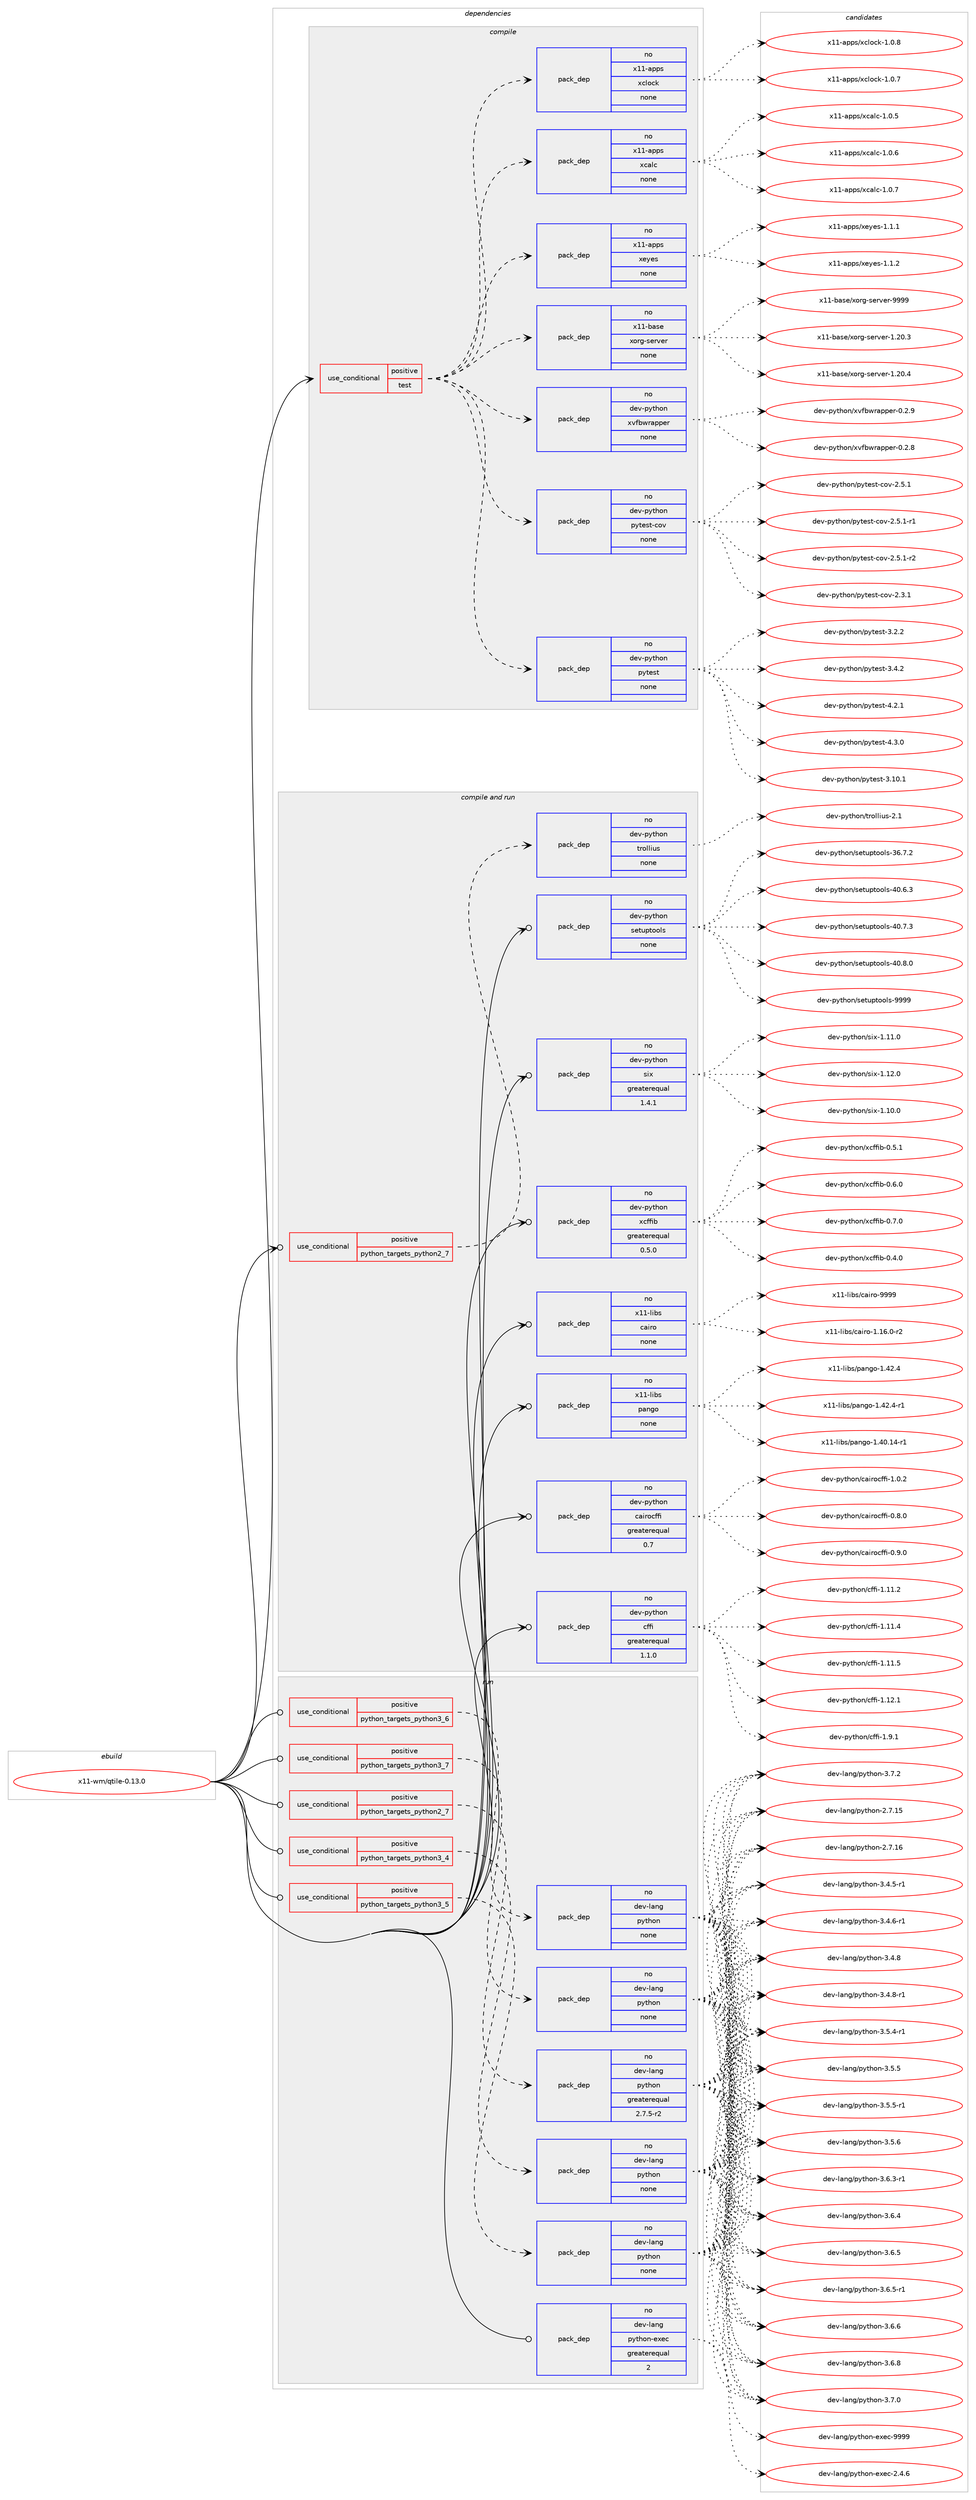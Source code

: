 digraph prolog {

# *************
# Graph options
# *************

newrank=true;
concentrate=true;
compound=true;
graph [rankdir=LR,fontname=Helvetica,fontsize=10,ranksep=1.5];#, ranksep=2.5, nodesep=0.2];
edge  [arrowhead=vee];
node  [fontname=Helvetica,fontsize=10];

# **********
# The ebuild
# **********

subgraph cluster_leftcol {
color=gray;
rank=same;
label=<<i>ebuild</i>>;
id [label="x11-wm/qtile-0.13.0", color=red, width=4, href="../x11-wm/qtile-0.13.0.svg"];
}

# ****************
# The dependencies
# ****************

subgraph cluster_midcol {
color=gray;
label=<<i>dependencies</i>>;
subgraph cluster_compile {
fillcolor="#eeeeee";
style=filled;
label=<<i>compile</i>>;
subgraph cond467529 {
dependency1771552 [label=<<TABLE BORDER="0" CELLBORDER="1" CELLSPACING="0" CELLPADDING="4"><TR><TD ROWSPAN="3" CELLPADDING="10">use_conditional</TD></TR><TR><TD>positive</TD></TR><TR><TD>test</TD></TR></TABLE>>, shape=none, color=red];
subgraph pack1274119 {
dependency1771553 [label=<<TABLE BORDER="0" CELLBORDER="1" CELLSPACING="0" CELLPADDING="4" WIDTH="220"><TR><TD ROWSPAN="6" CELLPADDING="30">pack_dep</TD></TR><TR><TD WIDTH="110">no</TD></TR><TR><TD>dev-python</TD></TR><TR><TD>pytest</TD></TR><TR><TD>none</TD></TR><TR><TD></TD></TR></TABLE>>, shape=none, color=blue];
}
dependency1771552:e -> dependency1771553:w [weight=20,style="dashed",arrowhead="vee"];
subgraph pack1274120 {
dependency1771554 [label=<<TABLE BORDER="0" CELLBORDER="1" CELLSPACING="0" CELLPADDING="4" WIDTH="220"><TR><TD ROWSPAN="6" CELLPADDING="30">pack_dep</TD></TR><TR><TD WIDTH="110">no</TD></TR><TR><TD>dev-python</TD></TR><TR><TD>pytest-cov</TD></TR><TR><TD>none</TD></TR><TR><TD></TD></TR></TABLE>>, shape=none, color=blue];
}
dependency1771552:e -> dependency1771554:w [weight=20,style="dashed",arrowhead="vee"];
subgraph pack1274121 {
dependency1771555 [label=<<TABLE BORDER="0" CELLBORDER="1" CELLSPACING="0" CELLPADDING="4" WIDTH="220"><TR><TD ROWSPAN="6" CELLPADDING="30">pack_dep</TD></TR><TR><TD WIDTH="110">no</TD></TR><TR><TD>dev-python</TD></TR><TR><TD>xvfbwrapper</TD></TR><TR><TD>none</TD></TR><TR><TD></TD></TR></TABLE>>, shape=none, color=blue];
}
dependency1771552:e -> dependency1771555:w [weight=20,style="dashed",arrowhead="vee"];
subgraph pack1274122 {
dependency1771556 [label=<<TABLE BORDER="0" CELLBORDER="1" CELLSPACING="0" CELLPADDING="4" WIDTH="220"><TR><TD ROWSPAN="6" CELLPADDING="30">pack_dep</TD></TR><TR><TD WIDTH="110">no</TD></TR><TR><TD>x11-base</TD></TR><TR><TD>xorg-server</TD></TR><TR><TD>none</TD></TR><TR><TD></TD></TR></TABLE>>, shape=none, color=blue];
}
dependency1771552:e -> dependency1771556:w [weight=20,style="dashed",arrowhead="vee"];
subgraph pack1274123 {
dependency1771557 [label=<<TABLE BORDER="0" CELLBORDER="1" CELLSPACING="0" CELLPADDING="4" WIDTH="220"><TR><TD ROWSPAN="6" CELLPADDING="30">pack_dep</TD></TR><TR><TD WIDTH="110">no</TD></TR><TR><TD>x11-apps</TD></TR><TR><TD>xeyes</TD></TR><TR><TD>none</TD></TR><TR><TD></TD></TR></TABLE>>, shape=none, color=blue];
}
dependency1771552:e -> dependency1771557:w [weight=20,style="dashed",arrowhead="vee"];
subgraph pack1274124 {
dependency1771558 [label=<<TABLE BORDER="0" CELLBORDER="1" CELLSPACING="0" CELLPADDING="4" WIDTH="220"><TR><TD ROWSPAN="6" CELLPADDING="30">pack_dep</TD></TR><TR><TD WIDTH="110">no</TD></TR><TR><TD>x11-apps</TD></TR><TR><TD>xcalc</TD></TR><TR><TD>none</TD></TR><TR><TD></TD></TR></TABLE>>, shape=none, color=blue];
}
dependency1771552:e -> dependency1771558:w [weight=20,style="dashed",arrowhead="vee"];
subgraph pack1274125 {
dependency1771559 [label=<<TABLE BORDER="0" CELLBORDER="1" CELLSPACING="0" CELLPADDING="4" WIDTH="220"><TR><TD ROWSPAN="6" CELLPADDING="30">pack_dep</TD></TR><TR><TD WIDTH="110">no</TD></TR><TR><TD>x11-apps</TD></TR><TR><TD>xclock</TD></TR><TR><TD>none</TD></TR><TR><TD></TD></TR></TABLE>>, shape=none, color=blue];
}
dependency1771552:e -> dependency1771559:w [weight=20,style="dashed",arrowhead="vee"];
}
id:e -> dependency1771552:w [weight=20,style="solid",arrowhead="vee"];
}
subgraph cluster_compileandrun {
fillcolor="#eeeeee";
style=filled;
label=<<i>compile and run</i>>;
subgraph cond467530 {
dependency1771560 [label=<<TABLE BORDER="0" CELLBORDER="1" CELLSPACING="0" CELLPADDING="4"><TR><TD ROWSPAN="3" CELLPADDING="10">use_conditional</TD></TR><TR><TD>positive</TD></TR><TR><TD>python_targets_python2_7</TD></TR></TABLE>>, shape=none, color=red];
subgraph pack1274126 {
dependency1771561 [label=<<TABLE BORDER="0" CELLBORDER="1" CELLSPACING="0" CELLPADDING="4" WIDTH="220"><TR><TD ROWSPAN="6" CELLPADDING="30">pack_dep</TD></TR><TR><TD WIDTH="110">no</TD></TR><TR><TD>dev-python</TD></TR><TR><TD>trollius</TD></TR><TR><TD>none</TD></TR><TR><TD></TD></TR></TABLE>>, shape=none, color=blue];
}
dependency1771560:e -> dependency1771561:w [weight=20,style="dashed",arrowhead="vee"];
}
id:e -> dependency1771560:w [weight=20,style="solid",arrowhead="odotvee"];
subgraph pack1274127 {
dependency1771562 [label=<<TABLE BORDER="0" CELLBORDER="1" CELLSPACING="0" CELLPADDING="4" WIDTH="220"><TR><TD ROWSPAN="6" CELLPADDING="30">pack_dep</TD></TR><TR><TD WIDTH="110">no</TD></TR><TR><TD>dev-python</TD></TR><TR><TD>cairocffi</TD></TR><TR><TD>greaterequal</TD></TR><TR><TD>0.7</TD></TR></TABLE>>, shape=none, color=blue];
}
id:e -> dependency1771562:w [weight=20,style="solid",arrowhead="odotvee"];
subgraph pack1274128 {
dependency1771563 [label=<<TABLE BORDER="0" CELLBORDER="1" CELLSPACING="0" CELLPADDING="4" WIDTH="220"><TR><TD ROWSPAN="6" CELLPADDING="30">pack_dep</TD></TR><TR><TD WIDTH="110">no</TD></TR><TR><TD>dev-python</TD></TR><TR><TD>cffi</TD></TR><TR><TD>greaterequal</TD></TR><TR><TD>1.1.0</TD></TR></TABLE>>, shape=none, color=blue];
}
id:e -> dependency1771563:w [weight=20,style="solid",arrowhead="odotvee"];
subgraph pack1274129 {
dependency1771564 [label=<<TABLE BORDER="0" CELLBORDER="1" CELLSPACING="0" CELLPADDING="4" WIDTH="220"><TR><TD ROWSPAN="6" CELLPADDING="30">pack_dep</TD></TR><TR><TD WIDTH="110">no</TD></TR><TR><TD>dev-python</TD></TR><TR><TD>setuptools</TD></TR><TR><TD>none</TD></TR><TR><TD></TD></TR></TABLE>>, shape=none, color=blue];
}
id:e -> dependency1771564:w [weight=20,style="solid",arrowhead="odotvee"];
subgraph pack1274130 {
dependency1771565 [label=<<TABLE BORDER="0" CELLBORDER="1" CELLSPACING="0" CELLPADDING="4" WIDTH="220"><TR><TD ROWSPAN="6" CELLPADDING="30">pack_dep</TD></TR><TR><TD WIDTH="110">no</TD></TR><TR><TD>dev-python</TD></TR><TR><TD>six</TD></TR><TR><TD>greaterequal</TD></TR><TR><TD>1.4.1</TD></TR></TABLE>>, shape=none, color=blue];
}
id:e -> dependency1771565:w [weight=20,style="solid",arrowhead="odotvee"];
subgraph pack1274131 {
dependency1771566 [label=<<TABLE BORDER="0" CELLBORDER="1" CELLSPACING="0" CELLPADDING="4" WIDTH="220"><TR><TD ROWSPAN="6" CELLPADDING="30">pack_dep</TD></TR><TR><TD WIDTH="110">no</TD></TR><TR><TD>dev-python</TD></TR><TR><TD>xcffib</TD></TR><TR><TD>greaterequal</TD></TR><TR><TD>0.5.0</TD></TR></TABLE>>, shape=none, color=blue];
}
id:e -> dependency1771566:w [weight=20,style="solid",arrowhead="odotvee"];
subgraph pack1274132 {
dependency1771567 [label=<<TABLE BORDER="0" CELLBORDER="1" CELLSPACING="0" CELLPADDING="4" WIDTH="220"><TR><TD ROWSPAN="6" CELLPADDING="30">pack_dep</TD></TR><TR><TD WIDTH="110">no</TD></TR><TR><TD>x11-libs</TD></TR><TR><TD>cairo</TD></TR><TR><TD>none</TD></TR><TR><TD></TD></TR></TABLE>>, shape=none, color=blue];
}
id:e -> dependency1771567:w [weight=20,style="solid",arrowhead="odotvee"];
subgraph pack1274133 {
dependency1771568 [label=<<TABLE BORDER="0" CELLBORDER="1" CELLSPACING="0" CELLPADDING="4" WIDTH="220"><TR><TD ROWSPAN="6" CELLPADDING="30">pack_dep</TD></TR><TR><TD WIDTH="110">no</TD></TR><TR><TD>x11-libs</TD></TR><TR><TD>pango</TD></TR><TR><TD>none</TD></TR><TR><TD></TD></TR></TABLE>>, shape=none, color=blue];
}
id:e -> dependency1771568:w [weight=20,style="solid",arrowhead="odotvee"];
}
subgraph cluster_run {
fillcolor="#eeeeee";
style=filled;
label=<<i>run</i>>;
subgraph cond467531 {
dependency1771569 [label=<<TABLE BORDER="0" CELLBORDER="1" CELLSPACING="0" CELLPADDING="4"><TR><TD ROWSPAN="3" CELLPADDING="10">use_conditional</TD></TR><TR><TD>positive</TD></TR><TR><TD>python_targets_python2_7</TD></TR></TABLE>>, shape=none, color=red];
subgraph pack1274134 {
dependency1771570 [label=<<TABLE BORDER="0" CELLBORDER="1" CELLSPACING="0" CELLPADDING="4" WIDTH="220"><TR><TD ROWSPAN="6" CELLPADDING="30">pack_dep</TD></TR><TR><TD WIDTH="110">no</TD></TR><TR><TD>dev-lang</TD></TR><TR><TD>python</TD></TR><TR><TD>greaterequal</TD></TR><TR><TD>2.7.5-r2</TD></TR></TABLE>>, shape=none, color=blue];
}
dependency1771569:e -> dependency1771570:w [weight=20,style="dashed",arrowhead="vee"];
}
id:e -> dependency1771569:w [weight=20,style="solid",arrowhead="odot"];
subgraph cond467532 {
dependency1771571 [label=<<TABLE BORDER="0" CELLBORDER="1" CELLSPACING="0" CELLPADDING="4"><TR><TD ROWSPAN="3" CELLPADDING="10">use_conditional</TD></TR><TR><TD>positive</TD></TR><TR><TD>python_targets_python3_4</TD></TR></TABLE>>, shape=none, color=red];
subgraph pack1274135 {
dependency1771572 [label=<<TABLE BORDER="0" CELLBORDER="1" CELLSPACING="0" CELLPADDING="4" WIDTH="220"><TR><TD ROWSPAN="6" CELLPADDING="30">pack_dep</TD></TR><TR><TD WIDTH="110">no</TD></TR><TR><TD>dev-lang</TD></TR><TR><TD>python</TD></TR><TR><TD>none</TD></TR><TR><TD></TD></TR></TABLE>>, shape=none, color=blue];
}
dependency1771571:e -> dependency1771572:w [weight=20,style="dashed",arrowhead="vee"];
}
id:e -> dependency1771571:w [weight=20,style="solid",arrowhead="odot"];
subgraph cond467533 {
dependency1771573 [label=<<TABLE BORDER="0" CELLBORDER="1" CELLSPACING="0" CELLPADDING="4"><TR><TD ROWSPAN="3" CELLPADDING="10">use_conditional</TD></TR><TR><TD>positive</TD></TR><TR><TD>python_targets_python3_5</TD></TR></TABLE>>, shape=none, color=red];
subgraph pack1274136 {
dependency1771574 [label=<<TABLE BORDER="0" CELLBORDER="1" CELLSPACING="0" CELLPADDING="4" WIDTH="220"><TR><TD ROWSPAN="6" CELLPADDING="30">pack_dep</TD></TR><TR><TD WIDTH="110">no</TD></TR><TR><TD>dev-lang</TD></TR><TR><TD>python</TD></TR><TR><TD>none</TD></TR><TR><TD></TD></TR></TABLE>>, shape=none, color=blue];
}
dependency1771573:e -> dependency1771574:w [weight=20,style="dashed",arrowhead="vee"];
}
id:e -> dependency1771573:w [weight=20,style="solid",arrowhead="odot"];
subgraph cond467534 {
dependency1771575 [label=<<TABLE BORDER="0" CELLBORDER="1" CELLSPACING="0" CELLPADDING="4"><TR><TD ROWSPAN="3" CELLPADDING="10">use_conditional</TD></TR><TR><TD>positive</TD></TR><TR><TD>python_targets_python3_6</TD></TR></TABLE>>, shape=none, color=red];
subgraph pack1274137 {
dependency1771576 [label=<<TABLE BORDER="0" CELLBORDER="1" CELLSPACING="0" CELLPADDING="4" WIDTH="220"><TR><TD ROWSPAN="6" CELLPADDING="30">pack_dep</TD></TR><TR><TD WIDTH="110">no</TD></TR><TR><TD>dev-lang</TD></TR><TR><TD>python</TD></TR><TR><TD>none</TD></TR><TR><TD></TD></TR></TABLE>>, shape=none, color=blue];
}
dependency1771575:e -> dependency1771576:w [weight=20,style="dashed",arrowhead="vee"];
}
id:e -> dependency1771575:w [weight=20,style="solid",arrowhead="odot"];
subgraph cond467535 {
dependency1771577 [label=<<TABLE BORDER="0" CELLBORDER="1" CELLSPACING="0" CELLPADDING="4"><TR><TD ROWSPAN="3" CELLPADDING="10">use_conditional</TD></TR><TR><TD>positive</TD></TR><TR><TD>python_targets_python3_7</TD></TR></TABLE>>, shape=none, color=red];
subgraph pack1274138 {
dependency1771578 [label=<<TABLE BORDER="0" CELLBORDER="1" CELLSPACING="0" CELLPADDING="4" WIDTH="220"><TR><TD ROWSPAN="6" CELLPADDING="30">pack_dep</TD></TR><TR><TD WIDTH="110">no</TD></TR><TR><TD>dev-lang</TD></TR><TR><TD>python</TD></TR><TR><TD>none</TD></TR><TR><TD></TD></TR></TABLE>>, shape=none, color=blue];
}
dependency1771577:e -> dependency1771578:w [weight=20,style="dashed",arrowhead="vee"];
}
id:e -> dependency1771577:w [weight=20,style="solid",arrowhead="odot"];
subgraph pack1274139 {
dependency1771579 [label=<<TABLE BORDER="0" CELLBORDER="1" CELLSPACING="0" CELLPADDING="4" WIDTH="220"><TR><TD ROWSPAN="6" CELLPADDING="30">pack_dep</TD></TR><TR><TD WIDTH="110">no</TD></TR><TR><TD>dev-lang</TD></TR><TR><TD>python-exec</TD></TR><TR><TD>greaterequal</TD></TR><TR><TD>2</TD></TR></TABLE>>, shape=none, color=blue];
}
id:e -> dependency1771579:w [weight=20,style="solid",arrowhead="odot"];
}
}

# **************
# The candidates
# **************

subgraph cluster_choices {
rank=same;
color=gray;
label=<<i>candidates</i>>;

subgraph choice1274119 {
color=black;
nodesep=1;
choice100101118451121211161041111104711212111610111511645514649484649 [label="dev-python/pytest-3.10.1", color=red, width=4,href="../dev-python/pytest-3.10.1.svg"];
choice1001011184511212111610411111047112121116101115116455146504650 [label="dev-python/pytest-3.2.2", color=red, width=4,href="../dev-python/pytest-3.2.2.svg"];
choice1001011184511212111610411111047112121116101115116455146524650 [label="dev-python/pytest-3.4.2", color=red, width=4,href="../dev-python/pytest-3.4.2.svg"];
choice1001011184511212111610411111047112121116101115116455246504649 [label="dev-python/pytest-4.2.1", color=red, width=4,href="../dev-python/pytest-4.2.1.svg"];
choice1001011184511212111610411111047112121116101115116455246514648 [label="dev-python/pytest-4.3.0", color=red, width=4,href="../dev-python/pytest-4.3.0.svg"];
dependency1771553:e -> choice100101118451121211161041111104711212111610111511645514649484649:w [style=dotted,weight="100"];
dependency1771553:e -> choice1001011184511212111610411111047112121116101115116455146504650:w [style=dotted,weight="100"];
dependency1771553:e -> choice1001011184511212111610411111047112121116101115116455146524650:w [style=dotted,weight="100"];
dependency1771553:e -> choice1001011184511212111610411111047112121116101115116455246504649:w [style=dotted,weight="100"];
dependency1771553:e -> choice1001011184511212111610411111047112121116101115116455246514648:w [style=dotted,weight="100"];
}
subgraph choice1274120 {
color=black;
nodesep=1;
choice10010111845112121116104111110471121211161011151164599111118455046514649 [label="dev-python/pytest-cov-2.3.1", color=red, width=4,href="../dev-python/pytest-cov-2.3.1.svg"];
choice10010111845112121116104111110471121211161011151164599111118455046534649 [label="dev-python/pytest-cov-2.5.1", color=red, width=4,href="../dev-python/pytest-cov-2.5.1.svg"];
choice100101118451121211161041111104711212111610111511645991111184550465346494511449 [label="dev-python/pytest-cov-2.5.1-r1", color=red, width=4,href="../dev-python/pytest-cov-2.5.1-r1.svg"];
choice100101118451121211161041111104711212111610111511645991111184550465346494511450 [label="dev-python/pytest-cov-2.5.1-r2", color=red, width=4,href="../dev-python/pytest-cov-2.5.1-r2.svg"];
dependency1771554:e -> choice10010111845112121116104111110471121211161011151164599111118455046514649:w [style=dotted,weight="100"];
dependency1771554:e -> choice10010111845112121116104111110471121211161011151164599111118455046534649:w [style=dotted,weight="100"];
dependency1771554:e -> choice100101118451121211161041111104711212111610111511645991111184550465346494511449:w [style=dotted,weight="100"];
dependency1771554:e -> choice100101118451121211161041111104711212111610111511645991111184550465346494511450:w [style=dotted,weight="100"];
}
subgraph choice1274121 {
color=black;
nodesep=1;
choice10010111845112121116104111110471201181029811911497112112101114454846504656 [label="dev-python/xvfbwrapper-0.2.8", color=red, width=4,href="../dev-python/xvfbwrapper-0.2.8.svg"];
choice10010111845112121116104111110471201181029811911497112112101114454846504657 [label="dev-python/xvfbwrapper-0.2.9", color=red, width=4,href="../dev-python/xvfbwrapper-0.2.9.svg"];
dependency1771555:e -> choice10010111845112121116104111110471201181029811911497112112101114454846504656:w [style=dotted,weight="100"];
dependency1771555:e -> choice10010111845112121116104111110471201181029811911497112112101114454846504657:w [style=dotted,weight="100"];
}
subgraph choice1274122 {
color=black;
nodesep=1;
choice1204949459897115101471201111141034511510111411810111445494650484651 [label="x11-base/xorg-server-1.20.3", color=red, width=4,href="../x11-base/xorg-server-1.20.3.svg"];
choice1204949459897115101471201111141034511510111411810111445494650484652 [label="x11-base/xorg-server-1.20.4", color=red, width=4,href="../x11-base/xorg-server-1.20.4.svg"];
choice120494945989711510147120111114103451151011141181011144557575757 [label="x11-base/xorg-server-9999", color=red, width=4,href="../x11-base/xorg-server-9999.svg"];
dependency1771556:e -> choice1204949459897115101471201111141034511510111411810111445494650484651:w [style=dotted,weight="100"];
dependency1771556:e -> choice1204949459897115101471201111141034511510111411810111445494650484652:w [style=dotted,weight="100"];
dependency1771556:e -> choice120494945989711510147120111114103451151011141181011144557575757:w [style=dotted,weight="100"];
}
subgraph choice1274123 {
color=black;
nodesep=1;
choice1204949459711211211547120101121101115454946494649 [label="x11-apps/xeyes-1.1.1", color=red, width=4,href="../x11-apps/xeyes-1.1.1.svg"];
choice1204949459711211211547120101121101115454946494650 [label="x11-apps/xeyes-1.1.2", color=red, width=4,href="../x11-apps/xeyes-1.1.2.svg"];
dependency1771557:e -> choice1204949459711211211547120101121101115454946494649:w [style=dotted,weight="100"];
dependency1771557:e -> choice1204949459711211211547120101121101115454946494650:w [style=dotted,weight="100"];
}
subgraph choice1274124 {
color=black;
nodesep=1;
choice1204949459711211211547120999710899454946484653 [label="x11-apps/xcalc-1.0.5", color=red, width=4,href="../x11-apps/xcalc-1.0.5.svg"];
choice1204949459711211211547120999710899454946484654 [label="x11-apps/xcalc-1.0.6", color=red, width=4,href="../x11-apps/xcalc-1.0.6.svg"];
choice1204949459711211211547120999710899454946484655 [label="x11-apps/xcalc-1.0.7", color=red, width=4,href="../x11-apps/xcalc-1.0.7.svg"];
dependency1771558:e -> choice1204949459711211211547120999710899454946484653:w [style=dotted,weight="100"];
dependency1771558:e -> choice1204949459711211211547120999710899454946484654:w [style=dotted,weight="100"];
dependency1771558:e -> choice1204949459711211211547120999710899454946484655:w [style=dotted,weight="100"];
}
subgraph choice1274125 {
color=black;
nodesep=1;
choice12049494597112112115471209910811199107454946484655 [label="x11-apps/xclock-1.0.7", color=red, width=4,href="../x11-apps/xclock-1.0.7.svg"];
choice12049494597112112115471209910811199107454946484656 [label="x11-apps/xclock-1.0.8", color=red, width=4,href="../x11-apps/xclock-1.0.8.svg"];
dependency1771559:e -> choice12049494597112112115471209910811199107454946484655:w [style=dotted,weight="100"];
dependency1771559:e -> choice12049494597112112115471209910811199107454946484656:w [style=dotted,weight="100"];
}
subgraph choice1274126 {
color=black;
nodesep=1;
choice100101118451121211161041111104711611411110810810511711545504649 [label="dev-python/trollius-2.1", color=red, width=4,href="../dev-python/trollius-2.1.svg"];
dependency1771561:e -> choice100101118451121211161041111104711611411110810810511711545504649:w [style=dotted,weight="100"];
}
subgraph choice1274127 {
color=black;
nodesep=1;
choice1001011184511212111610411111047999710511411199102102105454846564648 [label="dev-python/cairocffi-0.8.0", color=red, width=4,href="../dev-python/cairocffi-0.8.0.svg"];
choice1001011184511212111610411111047999710511411199102102105454846574648 [label="dev-python/cairocffi-0.9.0", color=red, width=4,href="../dev-python/cairocffi-0.9.0.svg"];
choice1001011184511212111610411111047999710511411199102102105454946484650 [label="dev-python/cairocffi-1.0.2", color=red, width=4,href="../dev-python/cairocffi-1.0.2.svg"];
dependency1771562:e -> choice1001011184511212111610411111047999710511411199102102105454846564648:w [style=dotted,weight="100"];
dependency1771562:e -> choice1001011184511212111610411111047999710511411199102102105454846574648:w [style=dotted,weight="100"];
dependency1771562:e -> choice1001011184511212111610411111047999710511411199102102105454946484650:w [style=dotted,weight="100"];
}
subgraph choice1274128 {
color=black;
nodesep=1;
choice10010111845112121116104111110479910210210545494649494650 [label="dev-python/cffi-1.11.2", color=red, width=4,href="../dev-python/cffi-1.11.2.svg"];
choice10010111845112121116104111110479910210210545494649494652 [label="dev-python/cffi-1.11.4", color=red, width=4,href="../dev-python/cffi-1.11.4.svg"];
choice10010111845112121116104111110479910210210545494649494653 [label="dev-python/cffi-1.11.5", color=red, width=4,href="../dev-python/cffi-1.11.5.svg"];
choice10010111845112121116104111110479910210210545494649504649 [label="dev-python/cffi-1.12.1", color=red, width=4,href="../dev-python/cffi-1.12.1.svg"];
choice100101118451121211161041111104799102102105454946574649 [label="dev-python/cffi-1.9.1", color=red, width=4,href="../dev-python/cffi-1.9.1.svg"];
dependency1771563:e -> choice10010111845112121116104111110479910210210545494649494650:w [style=dotted,weight="100"];
dependency1771563:e -> choice10010111845112121116104111110479910210210545494649494652:w [style=dotted,weight="100"];
dependency1771563:e -> choice10010111845112121116104111110479910210210545494649494653:w [style=dotted,weight="100"];
dependency1771563:e -> choice10010111845112121116104111110479910210210545494649504649:w [style=dotted,weight="100"];
dependency1771563:e -> choice100101118451121211161041111104799102102105454946574649:w [style=dotted,weight="100"];
}
subgraph choice1274129 {
color=black;
nodesep=1;
choice100101118451121211161041111104711510111611711211611111110811545515446554650 [label="dev-python/setuptools-36.7.2", color=red, width=4,href="../dev-python/setuptools-36.7.2.svg"];
choice100101118451121211161041111104711510111611711211611111110811545524846544651 [label="dev-python/setuptools-40.6.3", color=red, width=4,href="../dev-python/setuptools-40.6.3.svg"];
choice100101118451121211161041111104711510111611711211611111110811545524846554651 [label="dev-python/setuptools-40.7.3", color=red, width=4,href="../dev-python/setuptools-40.7.3.svg"];
choice100101118451121211161041111104711510111611711211611111110811545524846564648 [label="dev-python/setuptools-40.8.0", color=red, width=4,href="../dev-python/setuptools-40.8.0.svg"];
choice10010111845112121116104111110471151011161171121161111111081154557575757 [label="dev-python/setuptools-9999", color=red, width=4,href="../dev-python/setuptools-9999.svg"];
dependency1771564:e -> choice100101118451121211161041111104711510111611711211611111110811545515446554650:w [style=dotted,weight="100"];
dependency1771564:e -> choice100101118451121211161041111104711510111611711211611111110811545524846544651:w [style=dotted,weight="100"];
dependency1771564:e -> choice100101118451121211161041111104711510111611711211611111110811545524846554651:w [style=dotted,weight="100"];
dependency1771564:e -> choice100101118451121211161041111104711510111611711211611111110811545524846564648:w [style=dotted,weight="100"];
dependency1771564:e -> choice10010111845112121116104111110471151011161171121161111111081154557575757:w [style=dotted,weight="100"];
}
subgraph choice1274130 {
color=black;
nodesep=1;
choice100101118451121211161041111104711510512045494649484648 [label="dev-python/six-1.10.0", color=red, width=4,href="../dev-python/six-1.10.0.svg"];
choice100101118451121211161041111104711510512045494649494648 [label="dev-python/six-1.11.0", color=red, width=4,href="../dev-python/six-1.11.0.svg"];
choice100101118451121211161041111104711510512045494649504648 [label="dev-python/six-1.12.0", color=red, width=4,href="../dev-python/six-1.12.0.svg"];
dependency1771565:e -> choice100101118451121211161041111104711510512045494649484648:w [style=dotted,weight="100"];
dependency1771565:e -> choice100101118451121211161041111104711510512045494649494648:w [style=dotted,weight="100"];
dependency1771565:e -> choice100101118451121211161041111104711510512045494649504648:w [style=dotted,weight="100"];
}
subgraph choice1274131 {
color=black;
nodesep=1;
choice10010111845112121116104111110471209910210210598454846524648 [label="dev-python/xcffib-0.4.0", color=red, width=4,href="../dev-python/xcffib-0.4.0.svg"];
choice10010111845112121116104111110471209910210210598454846534649 [label="dev-python/xcffib-0.5.1", color=red, width=4,href="../dev-python/xcffib-0.5.1.svg"];
choice10010111845112121116104111110471209910210210598454846544648 [label="dev-python/xcffib-0.6.0", color=red, width=4,href="../dev-python/xcffib-0.6.0.svg"];
choice10010111845112121116104111110471209910210210598454846554648 [label="dev-python/xcffib-0.7.0", color=red, width=4,href="../dev-python/xcffib-0.7.0.svg"];
dependency1771566:e -> choice10010111845112121116104111110471209910210210598454846524648:w [style=dotted,weight="100"];
dependency1771566:e -> choice10010111845112121116104111110471209910210210598454846534649:w [style=dotted,weight="100"];
dependency1771566:e -> choice10010111845112121116104111110471209910210210598454846544648:w [style=dotted,weight="100"];
dependency1771566:e -> choice10010111845112121116104111110471209910210210598454846554648:w [style=dotted,weight="100"];
}
subgraph choice1274132 {
color=black;
nodesep=1;
choice12049494510810598115479997105114111454946495446484511450 [label="x11-libs/cairo-1.16.0-r2", color=red, width=4,href="../x11-libs/cairo-1.16.0-r2.svg"];
choice120494945108105981154799971051141114557575757 [label="x11-libs/cairo-9999", color=red, width=4,href="../x11-libs/cairo-9999.svg"];
dependency1771567:e -> choice12049494510810598115479997105114111454946495446484511450:w [style=dotted,weight="100"];
dependency1771567:e -> choice120494945108105981154799971051141114557575757:w [style=dotted,weight="100"];
}
subgraph choice1274133 {
color=black;
nodesep=1;
choice12049494510810598115471129711010311145494652484649524511449 [label="x11-libs/pango-1.40.14-r1", color=red, width=4,href="../x11-libs/pango-1.40.14-r1.svg"];
choice12049494510810598115471129711010311145494652504652 [label="x11-libs/pango-1.42.4", color=red, width=4,href="../x11-libs/pango-1.42.4.svg"];
choice120494945108105981154711297110103111454946525046524511449 [label="x11-libs/pango-1.42.4-r1", color=red, width=4,href="../x11-libs/pango-1.42.4-r1.svg"];
dependency1771568:e -> choice12049494510810598115471129711010311145494652484649524511449:w [style=dotted,weight="100"];
dependency1771568:e -> choice12049494510810598115471129711010311145494652504652:w [style=dotted,weight="100"];
dependency1771568:e -> choice120494945108105981154711297110103111454946525046524511449:w [style=dotted,weight="100"];
}
subgraph choice1274134 {
color=black;
nodesep=1;
choice10010111845108971101034711212111610411111045504655464953 [label="dev-lang/python-2.7.15", color=red, width=4,href="../dev-lang/python-2.7.15.svg"];
choice10010111845108971101034711212111610411111045504655464954 [label="dev-lang/python-2.7.16", color=red, width=4,href="../dev-lang/python-2.7.16.svg"];
choice1001011184510897110103471121211161041111104551465246534511449 [label="dev-lang/python-3.4.5-r1", color=red, width=4,href="../dev-lang/python-3.4.5-r1.svg"];
choice1001011184510897110103471121211161041111104551465246544511449 [label="dev-lang/python-3.4.6-r1", color=red, width=4,href="../dev-lang/python-3.4.6-r1.svg"];
choice100101118451089711010347112121116104111110455146524656 [label="dev-lang/python-3.4.8", color=red, width=4,href="../dev-lang/python-3.4.8.svg"];
choice1001011184510897110103471121211161041111104551465246564511449 [label="dev-lang/python-3.4.8-r1", color=red, width=4,href="../dev-lang/python-3.4.8-r1.svg"];
choice1001011184510897110103471121211161041111104551465346524511449 [label="dev-lang/python-3.5.4-r1", color=red, width=4,href="../dev-lang/python-3.5.4-r1.svg"];
choice100101118451089711010347112121116104111110455146534653 [label="dev-lang/python-3.5.5", color=red, width=4,href="../dev-lang/python-3.5.5.svg"];
choice1001011184510897110103471121211161041111104551465346534511449 [label="dev-lang/python-3.5.5-r1", color=red, width=4,href="../dev-lang/python-3.5.5-r1.svg"];
choice100101118451089711010347112121116104111110455146534654 [label="dev-lang/python-3.5.6", color=red, width=4,href="../dev-lang/python-3.5.6.svg"];
choice1001011184510897110103471121211161041111104551465446514511449 [label="dev-lang/python-3.6.3-r1", color=red, width=4,href="../dev-lang/python-3.6.3-r1.svg"];
choice100101118451089711010347112121116104111110455146544652 [label="dev-lang/python-3.6.4", color=red, width=4,href="../dev-lang/python-3.6.4.svg"];
choice100101118451089711010347112121116104111110455146544653 [label="dev-lang/python-3.6.5", color=red, width=4,href="../dev-lang/python-3.6.5.svg"];
choice1001011184510897110103471121211161041111104551465446534511449 [label="dev-lang/python-3.6.5-r1", color=red, width=4,href="../dev-lang/python-3.6.5-r1.svg"];
choice100101118451089711010347112121116104111110455146544654 [label="dev-lang/python-3.6.6", color=red, width=4,href="../dev-lang/python-3.6.6.svg"];
choice100101118451089711010347112121116104111110455146544656 [label="dev-lang/python-3.6.8", color=red, width=4,href="../dev-lang/python-3.6.8.svg"];
choice100101118451089711010347112121116104111110455146554648 [label="dev-lang/python-3.7.0", color=red, width=4,href="../dev-lang/python-3.7.0.svg"];
choice100101118451089711010347112121116104111110455146554650 [label="dev-lang/python-3.7.2", color=red, width=4,href="../dev-lang/python-3.7.2.svg"];
dependency1771570:e -> choice10010111845108971101034711212111610411111045504655464953:w [style=dotted,weight="100"];
dependency1771570:e -> choice10010111845108971101034711212111610411111045504655464954:w [style=dotted,weight="100"];
dependency1771570:e -> choice1001011184510897110103471121211161041111104551465246534511449:w [style=dotted,weight="100"];
dependency1771570:e -> choice1001011184510897110103471121211161041111104551465246544511449:w [style=dotted,weight="100"];
dependency1771570:e -> choice100101118451089711010347112121116104111110455146524656:w [style=dotted,weight="100"];
dependency1771570:e -> choice1001011184510897110103471121211161041111104551465246564511449:w [style=dotted,weight="100"];
dependency1771570:e -> choice1001011184510897110103471121211161041111104551465346524511449:w [style=dotted,weight="100"];
dependency1771570:e -> choice100101118451089711010347112121116104111110455146534653:w [style=dotted,weight="100"];
dependency1771570:e -> choice1001011184510897110103471121211161041111104551465346534511449:w [style=dotted,weight="100"];
dependency1771570:e -> choice100101118451089711010347112121116104111110455146534654:w [style=dotted,weight="100"];
dependency1771570:e -> choice1001011184510897110103471121211161041111104551465446514511449:w [style=dotted,weight="100"];
dependency1771570:e -> choice100101118451089711010347112121116104111110455146544652:w [style=dotted,weight="100"];
dependency1771570:e -> choice100101118451089711010347112121116104111110455146544653:w [style=dotted,weight="100"];
dependency1771570:e -> choice1001011184510897110103471121211161041111104551465446534511449:w [style=dotted,weight="100"];
dependency1771570:e -> choice100101118451089711010347112121116104111110455146544654:w [style=dotted,weight="100"];
dependency1771570:e -> choice100101118451089711010347112121116104111110455146544656:w [style=dotted,weight="100"];
dependency1771570:e -> choice100101118451089711010347112121116104111110455146554648:w [style=dotted,weight="100"];
dependency1771570:e -> choice100101118451089711010347112121116104111110455146554650:w [style=dotted,weight="100"];
}
subgraph choice1274135 {
color=black;
nodesep=1;
choice10010111845108971101034711212111610411111045504655464953 [label="dev-lang/python-2.7.15", color=red, width=4,href="../dev-lang/python-2.7.15.svg"];
choice10010111845108971101034711212111610411111045504655464954 [label="dev-lang/python-2.7.16", color=red, width=4,href="../dev-lang/python-2.7.16.svg"];
choice1001011184510897110103471121211161041111104551465246534511449 [label="dev-lang/python-3.4.5-r1", color=red, width=4,href="../dev-lang/python-3.4.5-r1.svg"];
choice1001011184510897110103471121211161041111104551465246544511449 [label="dev-lang/python-3.4.6-r1", color=red, width=4,href="../dev-lang/python-3.4.6-r1.svg"];
choice100101118451089711010347112121116104111110455146524656 [label="dev-lang/python-3.4.8", color=red, width=4,href="../dev-lang/python-3.4.8.svg"];
choice1001011184510897110103471121211161041111104551465246564511449 [label="dev-lang/python-3.4.8-r1", color=red, width=4,href="../dev-lang/python-3.4.8-r1.svg"];
choice1001011184510897110103471121211161041111104551465346524511449 [label="dev-lang/python-3.5.4-r1", color=red, width=4,href="../dev-lang/python-3.5.4-r1.svg"];
choice100101118451089711010347112121116104111110455146534653 [label="dev-lang/python-3.5.5", color=red, width=4,href="../dev-lang/python-3.5.5.svg"];
choice1001011184510897110103471121211161041111104551465346534511449 [label="dev-lang/python-3.5.5-r1", color=red, width=4,href="../dev-lang/python-3.5.5-r1.svg"];
choice100101118451089711010347112121116104111110455146534654 [label="dev-lang/python-3.5.6", color=red, width=4,href="../dev-lang/python-3.5.6.svg"];
choice1001011184510897110103471121211161041111104551465446514511449 [label="dev-lang/python-3.6.3-r1", color=red, width=4,href="../dev-lang/python-3.6.3-r1.svg"];
choice100101118451089711010347112121116104111110455146544652 [label="dev-lang/python-3.6.4", color=red, width=4,href="../dev-lang/python-3.6.4.svg"];
choice100101118451089711010347112121116104111110455146544653 [label="dev-lang/python-3.6.5", color=red, width=4,href="../dev-lang/python-3.6.5.svg"];
choice1001011184510897110103471121211161041111104551465446534511449 [label="dev-lang/python-3.6.5-r1", color=red, width=4,href="../dev-lang/python-3.6.5-r1.svg"];
choice100101118451089711010347112121116104111110455146544654 [label="dev-lang/python-3.6.6", color=red, width=4,href="../dev-lang/python-3.6.6.svg"];
choice100101118451089711010347112121116104111110455146544656 [label="dev-lang/python-3.6.8", color=red, width=4,href="../dev-lang/python-3.6.8.svg"];
choice100101118451089711010347112121116104111110455146554648 [label="dev-lang/python-3.7.0", color=red, width=4,href="../dev-lang/python-3.7.0.svg"];
choice100101118451089711010347112121116104111110455146554650 [label="dev-lang/python-3.7.2", color=red, width=4,href="../dev-lang/python-3.7.2.svg"];
dependency1771572:e -> choice10010111845108971101034711212111610411111045504655464953:w [style=dotted,weight="100"];
dependency1771572:e -> choice10010111845108971101034711212111610411111045504655464954:w [style=dotted,weight="100"];
dependency1771572:e -> choice1001011184510897110103471121211161041111104551465246534511449:w [style=dotted,weight="100"];
dependency1771572:e -> choice1001011184510897110103471121211161041111104551465246544511449:w [style=dotted,weight="100"];
dependency1771572:e -> choice100101118451089711010347112121116104111110455146524656:w [style=dotted,weight="100"];
dependency1771572:e -> choice1001011184510897110103471121211161041111104551465246564511449:w [style=dotted,weight="100"];
dependency1771572:e -> choice1001011184510897110103471121211161041111104551465346524511449:w [style=dotted,weight="100"];
dependency1771572:e -> choice100101118451089711010347112121116104111110455146534653:w [style=dotted,weight="100"];
dependency1771572:e -> choice1001011184510897110103471121211161041111104551465346534511449:w [style=dotted,weight="100"];
dependency1771572:e -> choice100101118451089711010347112121116104111110455146534654:w [style=dotted,weight="100"];
dependency1771572:e -> choice1001011184510897110103471121211161041111104551465446514511449:w [style=dotted,weight="100"];
dependency1771572:e -> choice100101118451089711010347112121116104111110455146544652:w [style=dotted,weight="100"];
dependency1771572:e -> choice100101118451089711010347112121116104111110455146544653:w [style=dotted,weight="100"];
dependency1771572:e -> choice1001011184510897110103471121211161041111104551465446534511449:w [style=dotted,weight="100"];
dependency1771572:e -> choice100101118451089711010347112121116104111110455146544654:w [style=dotted,weight="100"];
dependency1771572:e -> choice100101118451089711010347112121116104111110455146544656:w [style=dotted,weight="100"];
dependency1771572:e -> choice100101118451089711010347112121116104111110455146554648:w [style=dotted,weight="100"];
dependency1771572:e -> choice100101118451089711010347112121116104111110455146554650:w [style=dotted,weight="100"];
}
subgraph choice1274136 {
color=black;
nodesep=1;
choice10010111845108971101034711212111610411111045504655464953 [label="dev-lang/python-2.7.15", color=red, width=4,href="../dev-lang/python-2.7.15.svg"];
choice10010111845108971101034711212111610411111045504655464954 [label="dev-lang/python-2.7.16", color=red, width=4,href="../dev-lang/python-2.7.16.svg"];
choice1001011184510897110103471121211161041111104551465246534511449 [label="dev-lang/python-3.4.5-r1", color=red, width=4,href="../dev-lang/python-3.4.5-r1.svg"];
choice1001011184510897110103471121211161041111104551465246544511449 [label="dev-lang/python-3.4.6-r1", color=red, width=4,href="../dev-lang/python-3.4.6-r1.svg"];
choice100101118451089711010347112121116104111110455146524656 [label="dev-lang/python-3.4.8", color=red, width=4,href="../dev-lang/python-3.4.8.svg"];
choice1001011184510897110103471121211161041111104551465246564511449 [label="dev-lang/python-3.4.8-r1", color=red, width=4,href="../dev-lang/python-3.4.8-r1.svg"];
choice1001011184510897110103471121211161041111104551465346524511449 [label="dev-lang/python-3.5.4-r1", color=red, width=4,href="../dev-lang/python-3.5.4-r1.svg"];
choice100101118451089711010347112121116104111110455146534653 [label="dev-lang/python-3.5.5", color=red, width=4,href="../dev-lang/python-3.5.5.svg"];
choice1001011184510897110103471121211161041111104551465346534511449 [label="dev-lang/python-3.5.5-r1", color=red, width=4,href="../dev-lang/python-3.5.5-r1.svg"];
choice100101118451089711010347112121116104111110455146534654 [label="dev-lang/python-3.5.6", color=red, width=4,href="../dev-lang/python-3.5.6.svg"];
choice1001011184510897110103471121211161041111104551465446514511449 [label="dev-lang/python-3.6.3-r1", color=red, width=4,href="../dev-lang/python-3.6.3-r1.svg"];
choice100101118451089711010347112121116104111110455146544652 [label="dev-lang/python-3.6.4", color=red, width=4,href="../dev-lang/python-3.6.4.svg"];
choice100101118451089711010347112121116104111110455146544653 [label="dev-lang/python-3.6.5", color=red, width=4,href="../dev-lang/python-3.6.5.svg"];
choice1001011184510897110103471121211161041111104551465446534511449 [label="dev-lang/python-3.6.5-r1", color=red, width=4,href="../dev-lang/python-3.6.5-r1.svg"];
choice100101118451089711010347112121116104111110455146544654 [label="dev-lang/python-3.6.6", color=red, width=4,href="../dev-lang/python-3.6.6.svg"];
choice100101118451089711010347112121116104111110455146544656 [label="dev-lang/python-3.6.8", color=red, width=4,href="../dev-lang/python-3.6.8.svg"];
choice100101118451089711010347112121116104111110455146554648 [label="dev-lang/python-3.7.0", color=red, width=4,href="../dev-lang/python-3.7.0.svg"];
choice100101118451089711010347112121116104111110455146554650 [label="dev-lang/python-3.7.2", color=red, width=4,href="../dev-lang/python-3.7.2.svg"];
dependency1771574:e -> choice10010111845108971101034711212111610411111045504655464953:w [style=dotted,weight="100"];
dependency1771574:e -> choice10010111845108971101034711212111610411111045504655464954:w [style=dotted,weight="100"];
dependency1771574:e -> choice1001011184510897110103471121211161041111104551465246534511449:w [style=dotted,weight="100"];
dependency1771574:e -> choice1001011184510897110103471121211161041111104551465246544511449:w [style=dotted,weight="100"];
dependency1771574:e -> choice100101118451089711010347112121116104111110455146524656:w [style=dotted,weight="100"];
dependency1771574:e -> choice1001011184510897110103471121211161041111104551465246564511449:w [style=dotted,weight="100"];
dependency1771574:e -> choice1001011184510897110103471121211161041111104551465346524511449:w [style=dotted,weight="100"];
dependency1771574:e -> choice100101118451089711010347112121116104111110455146534653:w [style=dotted,weight="100"];
dependency1771574:e -> choice1001011184510897110103471121211161041111104551465346534511449:w [style=dotted,weight="100"];
dependency1771574:e -> choice100101118451089711010347112121116104111110455146534654:w [style=dotted,weight="100"];
dependency1771574:e -> choice1001011184510897110103471121211161041111104551465446514511449:w [style=dotted,weight="100"];
dependency1771574:e -> choice100101118451089711010347112121116104111110455146544652:w [style=dotted,weight="100"];
dependency1771574:e -> choice100101118451089711010347112121116104111110455146544653:w [style=dotted,weight="100"];
dependency1771574:e -> choice1001011184510897110103471121211161041111104551465446534511449:w [style=dotted,weight="100"];
dependency1771574:e -> choice100101118451089711010347112121116104111110455146544654:w [style=dotted,weight="100"];
dependency1771574:e -> choice100101118451089711010347112121116104111110455146544656:w [style=dotted,weight="100"];
dependency1771574:e -> choice100101118451089711010347112121116104111110455146554648:w [style=dotted,weight="100"];
dependency1771574:e -> choice100101118451089711010347112121116104111110455146554650:w [style=dotted,weight="100"];
}
subgraph choice1274137 {
color=black;
nodesep=1;
choice10010111845108971101034711212111610411111045504655464953 [label="dev-lang/python-2.7.15", color=red, width=4,href="../dev-lang/python-2.7.15.svg"];
choice10010111845108971101034711212111610411111045504655464954 [label="dev-lang/python-2.7.16", color=red, width=4,href="../dev-lang/python-2.7.16.svg"];
choice1001011184510897110103471121211161041111104551465246534511449 [label="dev-lang/python-3.4.5-r1", color=red, width=4,href="../dev-lang/python-3.4.5-r1.svg"];
choice1001011184510897110103471121211161041111104551465246544511449 [label="dev-lang/python-3.4.6-r1", color=red, width=4,href="../dev-lang/python-3.4.6-r1.svg"];
choice100101118451089711010347112121116104111110455146524656 [label="dev-lang/python-3.4.8", color=red, width=4,href="../dev-lang/python-3.4.8.svg"];
choice1001011184510897110103471121211161041111104551465246564511449 [label="dev-lang/python-3.4.8-r1", color=red, width=4,href="../dev-lang/python-3.4.8-r1.svg"];
choice1001011184510897110103471121211161041111104551465346524511449 [label="dev-lang/python-3.5.4-r1", color=red, width=4,href="../dev-lang/python-3.5.4-r1.svg"];
choice100101118451089711010347112121116104111110455146534653 [label="dev-lang/python-3.5.5", color=red, width=4,href="../dev-lang/python-3.5.5.svg"];
choice1001011184510897110103471121211161041111104551465346534511449 [label="dev-lang/python-3.5.5-r1", color=red, width=4,href="../dev-lang/python-3.5.5-r1.svg"];
choice100101118451089711010347112121116104111110455146534654 [label="dev-lang/python-3.5.6", color=red, width=4,href="../dev-lang/python-3.5.6.svg"];
choice1001011184510897110103471121211161041111104551465446514511449 [label="dev-lang/python-3.6.3-r1", color=red, width=4,href="../dev-lang/python-3.6.3-r1.svg"];
choice100101118451089711010347112121116104111110455146544652 [label="dev-lang/python-3.6.4", color=red, width=4,href="../dev-lang/python-3.6.4.svg"];
choice100101118451089711010347112121116104111110455146544653 [label="dev-lang/python-3.6.5", color=red, width=4,href="../dev-lang/python-3.6.5.svg"];
choice1001011184510897110103471121211161041111104551465446534511449 [label="dev-lang/python-3.6.5-r1", color=red, width=4,href="../dev-lang/python-3.6.5-r1.svg"];
choice100101118451089711010347112121116104111110455146544654 [label="dev-lang/python-3.6.6", color=red, width=4,href="../dev-lang/python-3.6.6.svg"];
choice100101118451089711010347112121116104111110455146544656 [label="dev-lang/python-3.6.8", color=red, width=4,href="../dev-lang/python-3.6.8.svg"];
choice100101118451089711010347112121116104111110455146554648 [label="dev-lang/python-3.7.0", color=red, width=4,href="../dev-lang/python-3.7.0.svg"];
choice100101118451089711010347112121116104111110455146554650 [label="dev-lang/python-3.7.2", color=red, width=4,href="../dev-lang/python-3.7.2.svg"];
dependency1771576:e -> choice10010111845108971101034711212111610411111045504655464953:w [style=dotted,weight="100"];
dependency1771576:e -> choice10010111845108971101034711212111610411111045504655464954:w [style=dotted,weight="100"];
dependency1771576:e -> choice1001011184510897110103471121211161041111104551465246534511449:w [style=dotted,weight="100"];
dependency1771576:e -> choice1001011184510897110103471121211161041111104551465246544511449:w [style=dotted,weight="100"];
dependency1771576:e -> choice100101118451089711010347112121116104111110455146524656:w [style=dotted,weight="100"];
dependency1771576:e -> choice1001011184510897110103471121211161041111104551465246564511449:w [style=dotted,weight="100"];
dependency1771576:e -> choice1001011184510897110103471121211161041111104551465346524511449:w [style=dotted,weight="100"];
dependency1771576:e -> choice100101118451089711010347112121116104111110455146534653:w [style=dotted,weight="100"];
dependency1771576:e -> choice1001011184510897110103471121211161041111104551465346534511449:w [style=dotted,weight="100"];
dependency1771576:e -> choice100101118451089711010347112121116104111110455146534654:w [style=dotted,weight="100"];
dependency1771576:e -> choice1001011184510897110103471121211161041111104551465446514511449:w [style=dotted,weight="100"];
dependency1771576:e -> choice100101118451089711010347112121116104111110455146544652:w [style=dotted,weight="100"];
dependency1771576:e -> choice100101118451089711010347112121116104111110455146544653:w [style=dotted,weight="100"];
dependency1771576:e -> choice1001011184510897110103471121211161041111104551465446534511449:w [style=dotted,weight="100"];
dependency1771576:e -> choice100101118451089711010347112121116104111110455146544654:w [style=dotted,weight="100"];
dependency1771576:e -> choice100101118451089711010347112121116104111110455146544656:w [style=dotted,weight="100"];
dependency1771576:e -> choice100101118451089711010347112121116104111110455146554648:w [style=dotted,weight="100"];
dependency1771576:e -> choice100101118451089711010347112121116104111110455146554650:w [style=dotted,weight="100"];
}
subgraph choice1274138 {
color=black;
nodesep=1;
choice10010111845108971101034711212111610411111045504655464953 [label="dev-lang/python-2.7.15", color=red, width=4,href="../dev-lang/python-2.7.15.svg"];
choice10010111845108971101034711212111610411111045504655464954 [label="dev-lang/python-2.7.16", color=red, width=4,href="../dev-lang/python-2.7.16.svg"];
choice1001011184510897110103471121211161041111104551465246534511449 [label="dev-lang/python-3.4.5-r1", color=red, width=4,href="../dev-lang/python-3.4.5-r1.svg"];
choice1001011184510897110103471121211161041111104551465246544511449 [label="dev-lang/python-3.4.6-r1", color=red, width=4,href="../dev-lang/python-3.4.6-r1.svg"];
choice100101118451089711010347112121116104111110455146524656 [label="dev-lang/python-3.4.8", color=red, width=4,href="../dev-lang/python-3.4.8.svg"];
choice1001011184510897110103471121211161041111104551465246564511449 [label="dev-lang/python-3.4.8-r1", color=red, width=4,href="../dev-lang/python-3.4.8-r1.svg"];
choice1001011184510897110103471121211161041111104551465346524511449 [label="dev-lang/python-3.5.4-r1", color=red, width=4,href="../dev-lang/python-3.5.4-r1.svg"];
choice100101118451089711010347112121116104111110455146534653 [label="dev-lang/python-3.5.5", color=red, width=4,href="../dev-lang/python-3.5.5.svg"];
choice1001011184510897110103471121211161041111104551465346534511449 [label="dev-lang/python-3.5.5-r1", color=red, width=4,href="../dev-lang/python-3.5.5-r1.svg"];
choice100101118451089711010347112121116104111110455146534654 [label="dev-lang/python-3.5.6", color=red, width=4,href="../dev-lang/python-3.5.6.svg"];
choice1001011184510897110103471121211161041111104551465446514511449 [label="dev-lang/python-3.6.3-r1", color=red, width=4,href="../dev-lang/python-3.6.3-r1.svg"];
choice100101118451089711010347112121116104111110455146544652 [label="dev-lang/python-3.6.4", color=red, width=4,href="../dev-lang/python-3.6.4.svg"];
choice100101118451089711010347112121116104111110455146544653 [label="dev-lang/python-3.6.5", color=red, width=4,href="../dev-lang/python-3.6.5.svg"];
choice1001011184510897110103471121211161041111104551465446534511449 [label="dev-lang/python-3.6.5-r1", color=red, width=4,href="../dev-lang/python-3.6.5-r1.svg"];
choice100101118451089711010347112121116104111110455146544654 [label="dev-lang/python-3.6.6", color=red, width=4,href="../dev-lang/python-3.6.6.svg"];
choice100101118451089711010347112121116104111110455146544656 [label="dev-lang/python-3.6.8", color=red, width=4,href="../dev-lang/python-3.6.8.svg"];
choice100101118451089711010347112121116104111110455146554648 [label="dev-lang/python-3.7.0", color=red, width=4,href="../dev-lang/python-3.7.0.svg"];
choice100101118451089711010347112121116104111110455146554650 [label="dev-lang/python-3.7.2", color=red, width=4,href="../dev-lang/python-3.7.2.svg"];
dependency1771578:e -> choice10010111845108971101034711212111610411111045504655464953:w [style=dotted,weight="100"];
dependency1771578:e -> choice10010111845108971101034711212111610411111045504655464954:w [style=dotted,weight="100"];
dependency1771578:e -> choice1001011184510897110103471121211161041111104551465246534511449:w [style=dotted,weight="100"];
dependency1771578:e -> choice1001011184510897110103471121211161041111104551465246544511449:w [style=dotted,weight="100"];
dependency1771578:e -> choice100101118451089711010347112121116104111110455146524656:w [style=dotted,weight="100"];
dependency1771578:e -> choice1001011184510897110103471121211161041111104551465246564511449:w [style=dotted,weight="100"];
dependency1771578:e -> choice1001011184510897110103471121211161041111104551465346524511449:w [style=dotted,weight="100"];
dependency1771578:e -> choice100101118451089711010347112121116104111110455146534653:w [style=dotted,weight="100"];
dependency1771578:e -> choice1001011184510897110103471121211161041111104551465346534511449:w [style=dotted,weight="100"];
dependency1771578:e -> choice100101118451089711010347112121116104111110455146534654:w [style=dotted,weight="100"];
dependency1771578:e -> choice1001011184510897110103471121211161041111104551465446514511449:w [style=dotted,weight="100"];
dependency1771578:e -> choice100101118451089711010347112121116104111110455146544652:w [style=dotted,weight="100"];
dependency1771578:e -> choice100101118451089711010347112121116104111110455146544653:w [style=dotted,weight="100"];
dependency1771578:e -> choice1001011184510897110103471121211161041111104551465446534511449:w [style=dotted,weight="100"];
dependency1771578:e -> choice100101118451089711010347112121116104111110455146544654:w [style=dotted,weight="100"];
dependency1771578:e -> choice100101118451089711010347112121116104111110455146544656:w [style=dotted,weight="100"];
dependency1771578:e -> choice100101118451089711010347112121116104111110455146554648:w [style=dotted,weight="100"];
dependency1771578:e -> choice100101118451089711010347112121116104111110455146554650:w [style=dotted,weight="100"];
}
subgraph choice1274139 {
color=black;
nodesep=1;
choice1001011184510897110103471121211161041111104510112010199455046524654 [label="dev-lang/python-exec-2.4.6", color=red, width=4,href="../dev-lang/python-exec-2.4.6.svg"];
choice10010111845108971101034711212111610411111045101120101994557575757 [label="dev-lang/python-exec-9999", color=red, width=4,href="../dev-lang/python-exec-9999.svg"];
dependency1771579:e -> choice1001011184510897110103471121211161041111104510112010199455046524654:w [style=dotted,weight="100"];
dependency1771579:e -> choice10010111845108971101034711212111610411111045101120101994557575757:w [style=dotted,weight="100"];
}
}

}
